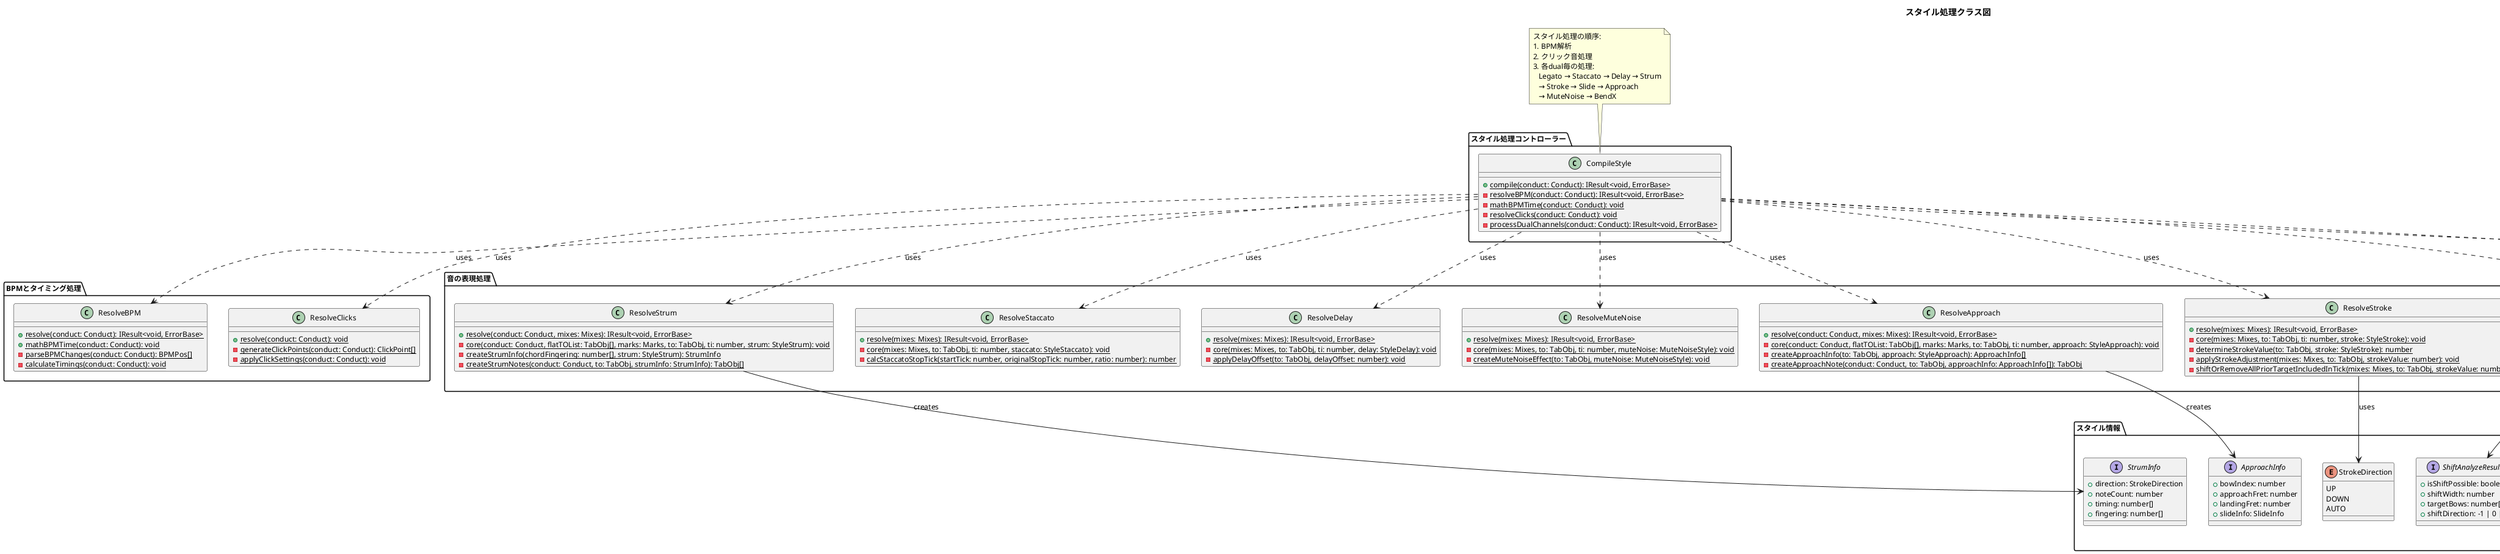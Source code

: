 @startuml style-processing-classes
title スタイル処理クラス図

!define FONT_SIZE 12
skinparam defaultFontSize FONT_SIZE

package "スタイル処理コントローラー" {
    
    class CompileStyle {
        +{static} compile(conduct: Conduct): IResult<void, ErrorBase>
        -{static} resolveBPM(conduct: Conduct): IResult<void, ErrorBase>
        -{static} mathBPMTime(conduct: Conduct): void
        -{static} resolveClicks(conduct: Conduct): void
        -{static} processDualChannels(conduct: Conduct): IResult<void, ErrorBase>
    }
}

package "BPMとタイミング処理" {
    
    class ResolveBPM {
        +{static} resolve(conduct: Conduct): IResult<void, ErrorBase>
        +{static} mathBPMTime(conduct: Conduct): void
        -{static} parseBPMChanges(conduct: Conduct): BPMPos[]
        -{static} calculateTimings(conduct: Conduct): void
    }

    class ResolveClicks {
        +{static} resolve(conduct: Conduct): void
        -{static} generateClickPoints(conduct: Conduct): ClickPoint[]
        -{static} applyClickSettings(conduct: Conduct): void
    }
}

package "音の表現処理" {
    
    class ResolveSlide {
        +{static} resolve(conduct: Conduct, mixes: Mixes): IResult<void, ErrorBase>
        -{static} core(conduct: Conduct, flatTOList: TabObj[], marks: Marks, to: TabObj, ti: number, slide: StyleSlide): void
        -{static} createSlideInfo(startBows: number[], landingBows: number[], slide: StyleSlide): SlideInfo[]
        -{static} createSlideInfoForRelease(startBows: number[], landingBows: number[], slide: StyleSlide): SlideInfo[]
        -{static} buildSplitWidth(conduct: Conduct, to: TabObj, slide: StyleSlide, slideTickInfo: SlideTickInfo, slideInfos: SlideInfo[]): number[]
        -{static} createSlideNote(conduct: Conduct, to: TabObj, slideTickInfo: SlideTickInfo, slideInfos: SlideInfo[], splittedWidth: number[]): TabObj[]
    }

    class ResolveApproach {
        +{static} resolve(conduct: Conduct, mixes: Mixes): IResult<void, ErrorBase>
        -{static} core(conduct: Conduct, flatTOList: TabObj[], marks: Marks, to: TabObj, ti: number, approach: StyleApproach): void
        -{static} createApproachInfo(to: TabObj, approach: StyleApproach): ApproachInfo[]
        -{static} createApproachNote(conduct: Conduct, to: TabObj, approachInfo: ApproachInfo[]): TabObj
    }

    class ResolveBendX {
        +{static} resolve(mixes: Mixes): IResult<void, ErrorBase>
        -{static} core(mixes: Mixes, to: TabObj, ti: number, bendX: StyleBendX): void
        -{static} resolveBendXChoking(mixes: Mixes, to: TabObj, ti: number, bendX: StyleBendX): void
        -{static} resolveBendXVibrate(mixes: Mixes, to: TabObj, ti: number, bendX: StyleBendX): void
        -{static} createBendCurve(startTick: number, stopTick: number, pitch: number, bendType: BendType): BendInfo[]
    }

    class ResolveLegato {
        +{static} resolve(mixes: Mixes): IResult<void, ErrorBase>
        -{static} core(mixes: Mixes, to: TabObj, ti: number, legato: StyleLegato): void
        -{static} analyzeShiftWidth(startTabObj: TabObj, legatoTabObj: TabObj): ShiftAnalyzeResult
        -{static} applyLegatoEffect(startTabObj: TabObj, legatoTabObj: TabObj, shiftResult: ShiftAnalyzeResult): void
        -{static} createVelocityLegato(startTabObj: TabObj, legatoTabObj: TabObj): void
        -{static} createBendLegato(startTabObj: TabObj, legatoTabObj: TabObj, shiftResult: ShiftAnalyzeResult): void
    }

    class ResolveStroke {
        +{static} resolve(mixes: Mixes): IResult<void, ErrorBase>
        -{static} core(mixes: Mixes, to: TabObj, ti: number, stroke: StyleStroke): void
        -{static} determineStrokeValue(to: TabObj, stroke: StyleStroke): number
        -{static} applyStrokeAdjustment(mixes: Mixes, to: TabObj, strokeValue: number): void
        -{static} shiftOrRemoveAllPriorTargetIncludedInTick(mixes: Mixes, to: TabObj, strokeValue: number): void
    }

    class ResolveStrum {
        +{static} resolve(conduct: Conduct, mixes: Mixes): IResult<void, ErrorBase>
        -{static} core(conduct: Conduct, flatTOList: TabObj[], marks: Marks, to: TabObj, ti: number, strum: StyleStrum): void
        -{static} createStrumInfo(chordFingering: number[], strum: StyleStrum): StrumInfo
        -{static} createStrumNotes(conduct: Conduct, to: TabObj, strumInfo: StrumInfo): TabObj[]
    }

    class ResolveStaccato {
        +{static} resolve(mixes: Mixes): IResult<void, ErrorBase>
        -{static} core(mixes: Mixes, to: TabObj, ti: number, staccato: StyleStaccato): void
        -{static} calcStaccatoStopTick(startTick: number, originalStopTick: number, ratio: number): number
    }

    class ResolveDelay {
        +{static} resolve(mixes: Mixes): IResult<void, ErrorBase>
        -{static} core(mixes: Mixes, to: TabObj, ti: number, delay: StyleDelay): void
        -{static} applyDelayOffset(to: TabObj, delayOffset: number): void
    }

    class ResolveMuteNoise {
        +{static} resolve(mixes: Mixes): IResult<void, ErrorBase>
        -{static} core(mixes: Mixes, to: TabObj, ti: number, muteNoise: MuteNoiseStyle): void
        -{static} createMuteNoiseEffect(to: TabObj, muteNoise: MuteNoiseStyle): void
    }
}

package "スタイル情報" {
    
    interface SlideInfo {
        +bowIndex: number
        +startFret: number
        +landingFret: number
        +slideWidth: number
        +direction: -1 | 0 | 1
        +isOpenBowByStart: boolean
        +isOpenBowByLanding: boolean
    }

    interface ApproachInfo {
        +bowIndex: number
        +approachFret: number
        +landingFret: number
        +slideInfo: SlideInfo
    }

    interface BendInfo {
        +bowIndex: number
        +startTick: number
        +stopTick: number
        +pitch: number
        +bendType: BendType
        +curve: BendCurve[]
    }

    interface StrumInfo {
        +direction: StrokeDirection
        +noteCount: number
        +timing: number[]
        +fingering: number[]
    }

    interface ShiftAnalyzeResult {
        +isShiftPossible: boolean
        +shiftWidth: number
        +targetBows: number[]
        +shiftDirection: -1 | 0 | 1
    }

    enum BendType {
        CHOKING
        VIBRATE
        SLIDE_BEND
    }

    enum StrokeDirection {
        UP
        DOWN
        AUTO
    }
}

package "ユーティリティクラス" {
    
    class SlideableRange {
        +{static} setStartTickWithCalcEditableArea(to: TabObj, slideTickInfo: SlideTickInfo, slideInfos: SlideInfo[], startUntil: number): void
        -{static} calcStartableTick(slideInfos: SlideInfo[]): number
        -{static} calcStopableTick(slideInfos: SlideInfo[]): number
    }

    class XUtilsObject {
        +{static} deepCopy<T>(obj: T): T
        +{static} removeCircularReferences(obj: any): void
        +{static} mergeObjects(target: any, source: any): any
    }

    class UtilsCurves {
        +{static} createBendCurve(startValue: number, endValue: number, steps: number, curveType: CurveType): number[]
        +{static} applySmoothingCurve(values: number[], smoothness: number): number[]
    }
}

' 関係性の定義
CompileStyle ..> ResolveBPM : uses
CompileStyle ..> ResolveClicks : uses
CompileStyle ..> ResolveSlide : uses
CompileStyle ..> ResolveApproach : uses
CompileStyle ..> ResolveBendX : uses
CompileStyle ..> ResolveLegato : uses
CompileStyle ..> ResolveStroke : uses
CompileStyle ..> ResolveStrum : uses
CompileStyle ..> ResolveStaccato : uses
CompileStyle ..> ResolveDelay : uses
CompileStyle ..> ResolveMuteNoise : uses

ResolveSlide --> SlideInfo : creates
ResolveSlide ..> SlideableRange : uses
ResolveApproach --> ApproachInfo : creates
ResolveBendX --> BendInfo : creates
ResolveBendX --> BendType : uses
ResolveLegato --> ShiftAnalyzeResult : creates
ResolveStroke --> StrokeDirection : uses
ResolveStrum --> StrumInfo : creates

ResolveSlide ..> XUtilsObject : uses
ResolveBendX ..> UtilsCurves : uses
ResolveLegato ..> XUtilsObject : uses

' 処理順序の表示
note top of CompileStyle : スタイル処理の順序:\n1. BPM解析\n2. クリック音処理\n3. 各dual毎の処理:\n   Legato → Staccato → Delay → Strum\n   → Stroke → Slide → Approach\n   → MuteNoise → BendX

note top of ResolveSlide : 音程の滑らかな変化\n中間ノート作成\n音量減衰処理

note top of ResolveLegato : 音の連結表現\nベロシティ調整\nベンド適用

note top of ResolveBendX : チョーキング・ビブラート\nリアルタイム音程変化

@enduml